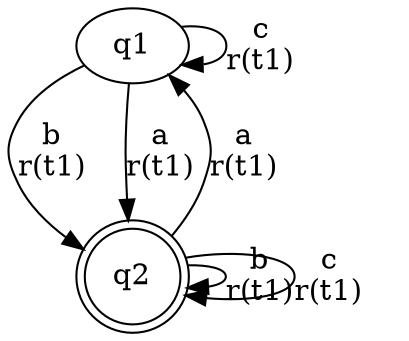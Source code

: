 digraph "tests_1/test1199/solution1002/solution" {
	q1[label=q1]
	q2[label=q2 shape=doublecircle]
	q1 -> q2[label="b\nr(t1)\n"]
	q2 -> q2[label="b\nr(t1)\n"]
	q2 -> q2[label="c\nr(t1)\n"]
	q2 -> q1[label="a\nr(t1)\n"]
	q1 -> q2[label="a\nr(t1)\n"]
	q1 -> q1[label="c\nr(t1)\n"]
}
